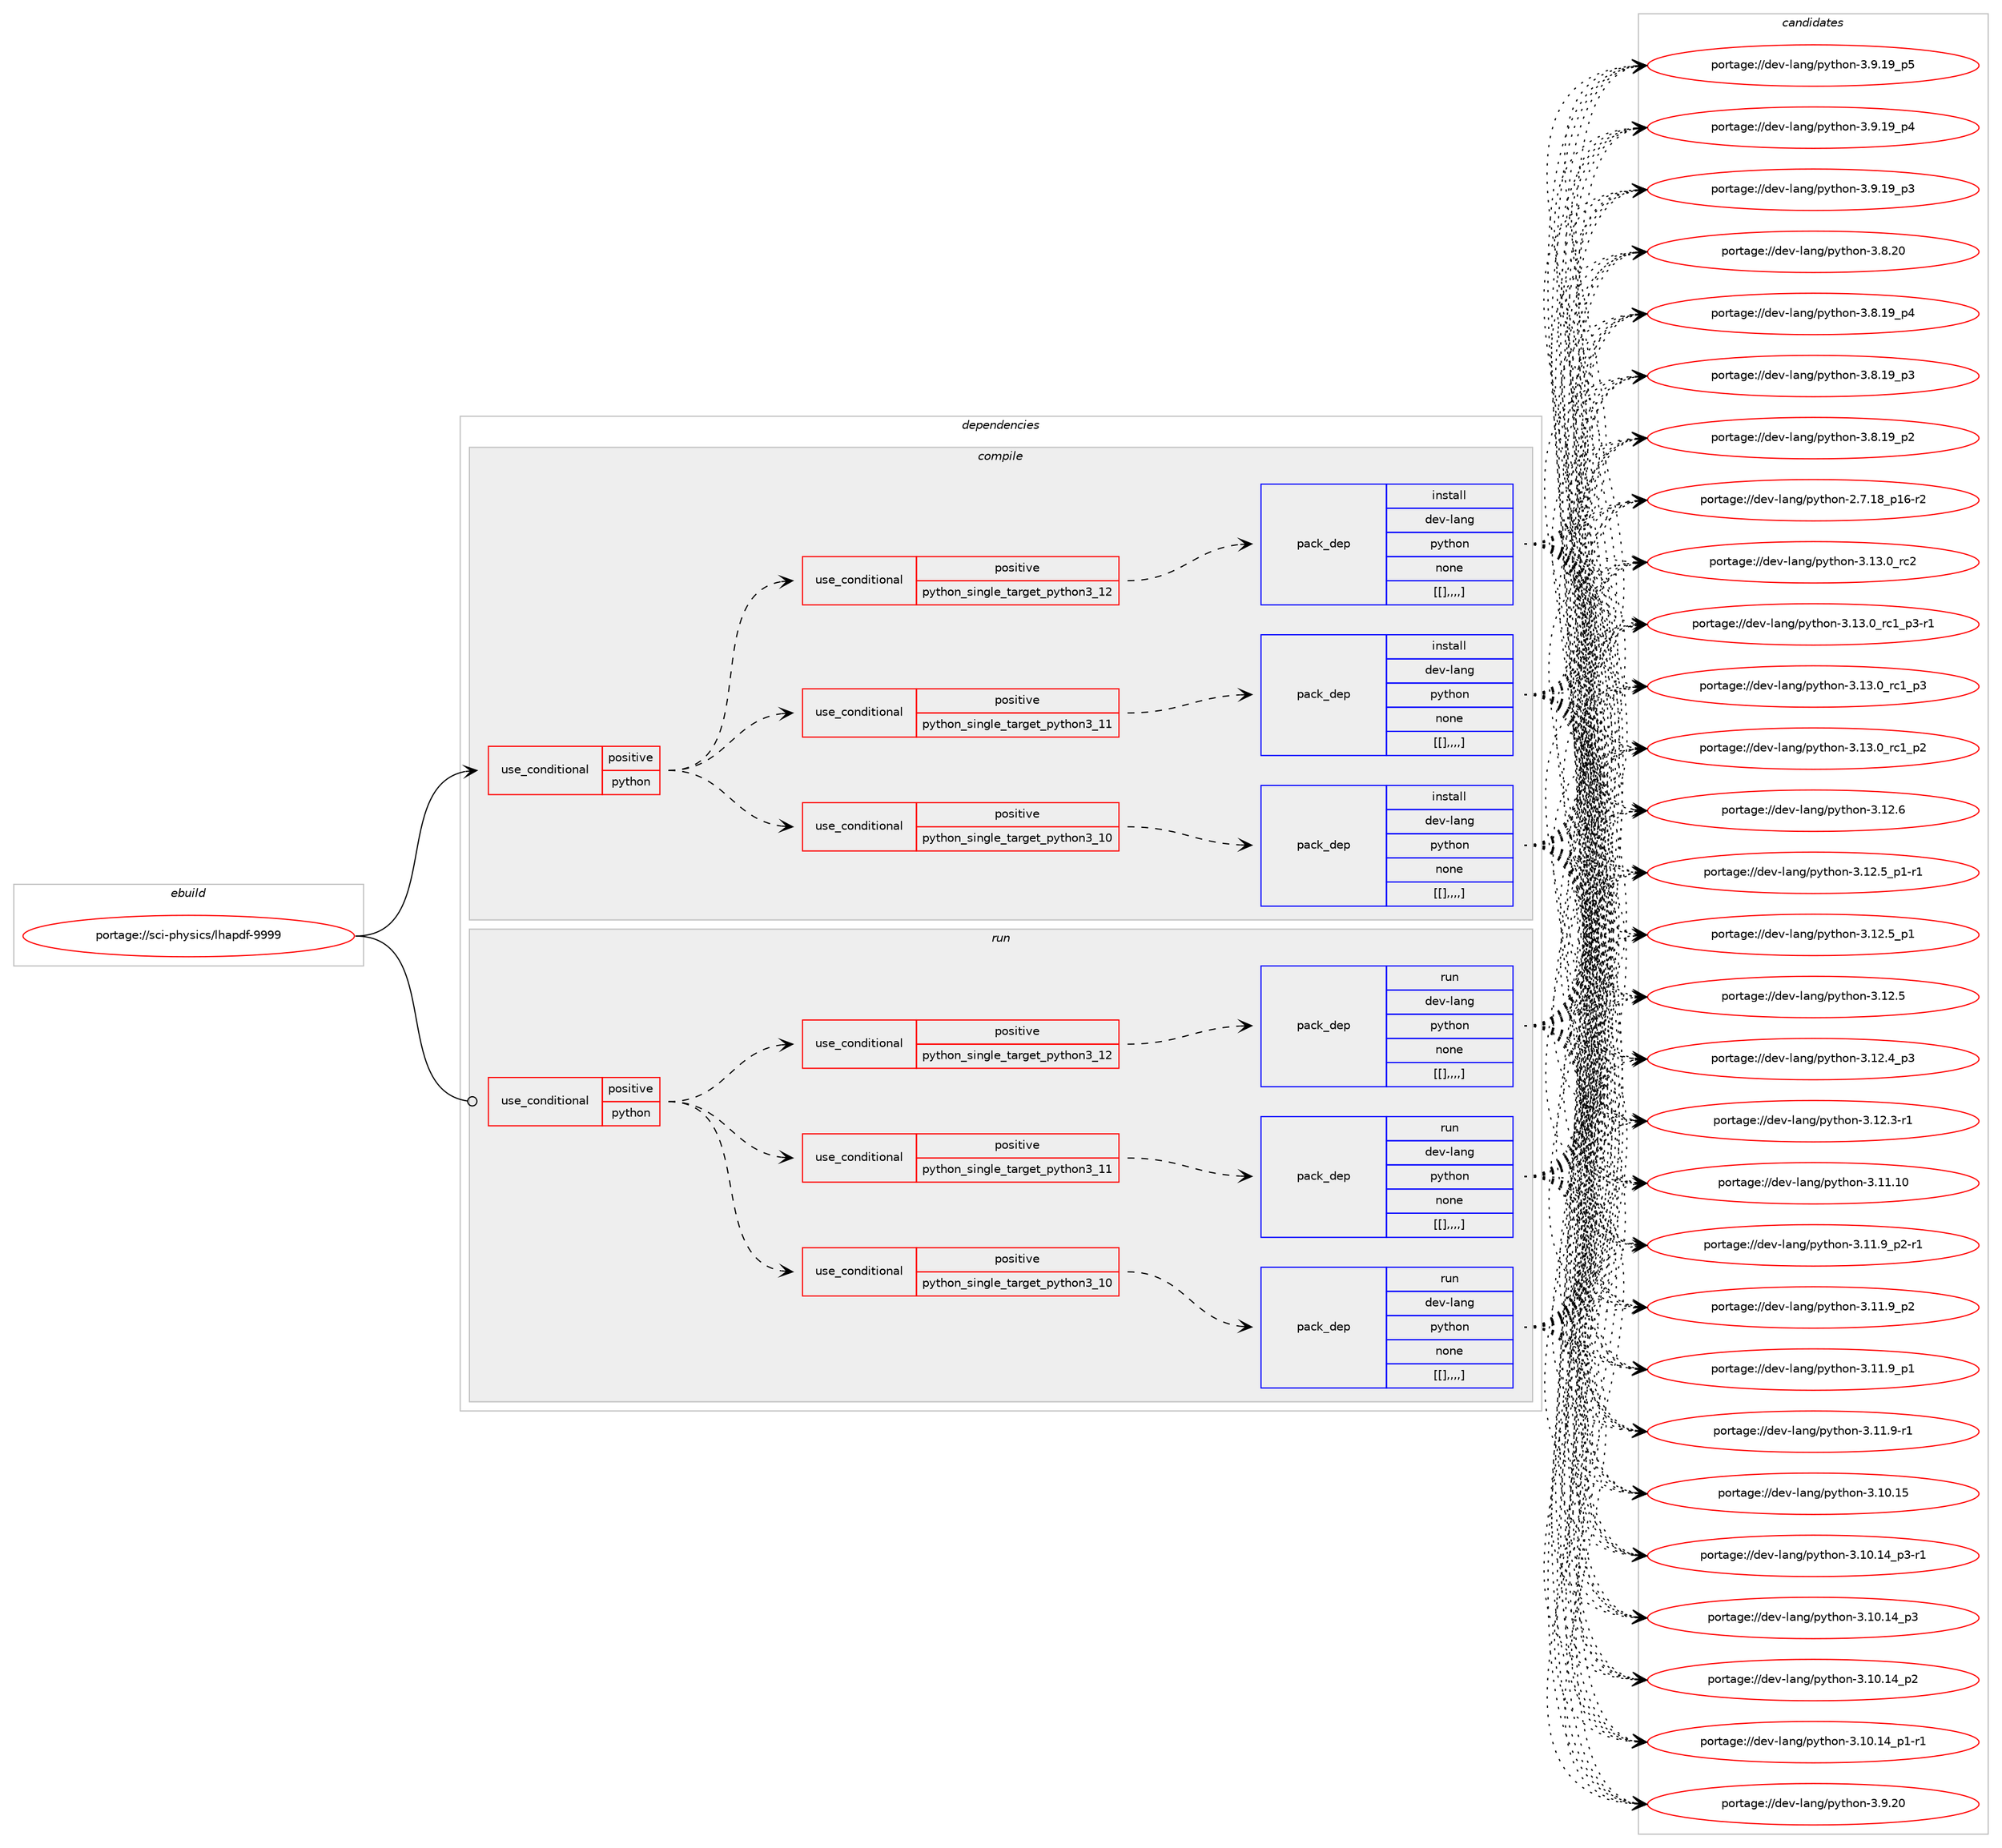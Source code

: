digraph prolog {

# *************
# Graph options
# *************

newrank=true;
concentrate=true;
compound=true;
graph [rankdir=LR,fontname=Helvetica,fontsize=10,ranksep=1.5];#, ranksep=2.5, nodesep=0.2];
edge  [arrowhead=vee];
node  [fontname=Helvetica,fontsize=10];

# **********
# The ebuild
# **********

subgraph cluster_leftcol {
color=gray;
label=<<i>ebuild</i>>;
id [label="portage://sci-physics/lhapdf-9999", color=red, width=4, href="../sci-physics/lhapdf-9999.svg"];
}

# ****************
# The dependencies
# ****************

subgraph cluster_midcol {
color=gray;
label=<<i>dependencies</i>>;
subgraph cluster_compile {
fillcolor="#eeeeee";
style=filled;
label=<<i>compile</i>>;
subgraph cond113145 {
dependency427471 [label=<<TABLE BORDER="0" CELLBORDER="1" CELLSPACING="0" CELLPADDING="4"><TR><TD ROWSPAN="3" CELLPADDING="10">use_conditional</TD></TR><TR><TD>positive</TD></TR><TR><TD>python</TD></TR></TABLE>>, shape=none, color=red];
subgraph cond113146 {
dependency427472 [label=<<TABLE BORDER="0" CELLBORDER="1" CELLSPACING="0" CELLPADDING="4"><TR><TD ROWSPAN="3" CELLPADDING="10">use_conditional</TD></TR><TR><TD>positive</TD></TR><TR><TD>python_single_target_python3_10</TD></TR></TABLE>>, shape=none, color=red];
subgraph pack311289 {
dependency427473 [label=<<TABLE BORDER="0" CELLBORDER="1" CELLSPACING="0" CELLPADDING="4" WIDTH="220"><TR><TD ROWSPAN="6" CELLPADDING="30">pack_dep</TD></TR><TR><TD WIDTH="110">install</TD></TR><TR><TD>dev-lang</TD></TR><TR><TD>python</TD></TR><TR><TD>none</TD></TR><TR><TD>[[],,,,]</TD></TR></TABLE>>, shape=none, color=blue];
}
dependency427472:e -> dependency427473:w [weight=20,style="dashed",arrowhead="vee"];
}
dependency427471:e -> dependency427472:w [weight=20,style="dashed",arrowhead="vee"];
subgraph cond113147 {
dependency427474 [label=<<TABLE BORDER="0" CELLBORDER="1" CELLSPACING="0" CELLPADDING="4"><TR><TD ROWSPAN="3" CELLPADDING="10">use_conditional</TD></TR><TR><TD>positive</TD></TR><TR><TD>python_single_target_python3_11</TD></TR></TABLE>>, shape=none, color=red];
subgraph pack311290 {
dependency427475 [label=<<TABLE BORDER="0" CELLBORDER="1" CELLSPACING="0" CELLPADDING="4" WIDTH="220"><TR><TD ROWSPAN="6" CELLPADDING="30">pack_dep</TD></TR><TR><TD WIDTH="110">install</TD></TR><TR><TD>dev-lang</TD></TR><TR><TD>python</TD></TR><TR><TD>none</TD></TR><TR><TD>[[],,,,]</TD></TR></TABLE>>, shape=none, color=blue];
}
dependency427474:e -> dependency427475:w [weight=20,style="dashed",arrowhead="vee"];
}
dependency427471:e -> dependency427474:w [weight=20,style="dashed",arrowhead="vee"];
subgraph cond113148 {
dependency427476 [label=<<TABLE BORDER="0" CELLBORDER="1" CELLSPACING="0" CELLPADDING="4"><TR><TD ROWSPAN="3" CELLPADDING="10">use_conditional</TD></TR><TR><TD>positive</TD></TR><TR><TD>python_single_target_python3_12</TD></TR></TABLE>>, shape=none, color=red];
subgraph pack311291 {
dependency427477 [label=<<TABLE BORDER="0" CELLBORDER="1" CELLSPACING="0" CELLPADDING="4" WIDTH="220"><TR><TD ROWSPAN="6" CELLPADDING="30">pack_dep</TD></TR><TR><TD WIDTH="110">install</TD></TR><TR><TD>dev-lang</TD></TR><TR><TD>python</TD></TR><TR><TD>none</TD></TR><TR><TD>[[],,,,]</TD></TR></TABLE>>, shape=none, color=blue];
}
dependency427476:e -> dependency427477:w [weight=20,style="dashed",arrowhead="vee"];
}
dependency427471:e -> dependency427476:w [weight=20,style="dashed",arrowhead="vee"];
}
id:e -> dependency427471:w [weight=20,style="solid",arrowhead="vee"];
}
subgraph cluster_compileandrun {
fillcolor="#eeeeee";
style=filled;
label=<<i>compile and run</i>>;
}
subgraph cluster_run {
fillcolor="#eeeeee";
style=filled;
label=<<i>run</i>>;
subgraph cond113149 {
dependency427478 [label=<<TABLE BORDER="0" CELLBORDER="1" CELLSPACING="0" CELLPADDING="4"><TR><TD ROWSPAN="3" CELLPADDING="10">use_conditional</TD></TR><TR><TD>positive</TD></TR><TR><TD>python</TD></TR></TABLE>>, shape=none, color=red];
subgraph cond113150 {
dependency427479 [label=<<TABLE BORDER="0" CELLBORDER="1" CELLSPACING="0" CELLPADDING="4"><TR><TD ROWSPAN="3" CELLPADDING="10">use_conditional</TD></TR><TR><TD>positive</TD></TR><TR><TD>python_single_target_python3_10</TD></TR></TABLE>>, shape=none, color=red];
subgraph pack311292 {
dependency427480 [label=<<TABLE BORDER="0" CELLBORDER="1" CELLSPACING="0" CELLPADDING="4" WIDTH="220"><TR><TD ROWSPAN="6" CELLPADDING="30">pack_dep</TD></TR><TR><TD WIDTH="110">run</TD></TR><TR><TD>dev-lang</TD></TR><TR><TD>python</TD></TR><TR><TD>none</TD></TR><TR><TD>[[],,,,]</TD></TR></TABLE>>, shape=none, color=blue];
}
dependency427479:e -> dependency427480:w [weight=20,style="dashed",arrowhead="vee"];
}
dependency427478:e -> dependency427479:w [weight=20,style="dashed",arrowhead="vee"];
subgraph cond113151 {
dependency427481 [label=<<TABLE BORDER="0" CELLBORDER="1" CELLSPACING="0" CELLPADDING="4"><TR><TD ROWSPAN="3" CELLPADDING="10">use_conditional</TD></TR><TR><TD>positive</TD></TR><TR><TD>python_single_target_python3_11</TD></TR></TABLE>>, shape=none, color=red];
subgraph pack311293 {
dependency427482 [label=<<TABLE BORDER="0" CELLBORDER="1" CELLSPACING="0" CELLPADDING="4" WIDTH="220"><TR><TD ROWSPAN="6" CELLPADDING="30">pack_dep</TD></TR><TR><TD WIDTH="110">run</TD></TR><TR><TD>dev-lang</TD></TR><TR><TD>python</TD></TR><TR><TD>none</TD></TR><TR><TD>[[],,,,]</TD></TR></TABLE>>, shape=none, color=blue];
}
dependency427481:e -> dependency427482:w [weight=20,style="dashed",arrowhead="vee"];
}
dependency427478:e -> dependency427481:w [weight=20,style="dashed",arrowhead="vee"];
subgraph cond113152 {
dependency427483 [label=<<TABLE BORDER="0" CELLBORDER="1" CELLSPACING="0" CELLPADDING="4"><TR><TD ROWSPAN="3" CELLPADDING="10">use_conditional</TD></TR><TR><TD>positive</TD></TR><TR><TD>python_single_target_python3_12</TD></TR></TABLE>>, shape=none, color=red];
subgraph pack311294 {
dependency427484 [label=<<TABLE BORDER="0" CELLBORDER="1" CELLSPACING="0" CELLPADDING="4" WIDTH="220"><TR><TD ROWSPAN="6" CELLPADDING="30">pack_dep</TD></TR><TR><TD WIDTH="110">run</TD></TR><TR><TD>dev-lang</TD></TR><TR><TD>python</TD></TR><TR><TD>none</TD></TR><TR><TD>[[],,,,]</TD></TR></TABLE>>, shape=none, color=blue];
}
dependency427483:e -> dependency427484:w [weight=20,style="dashed",arrowhead="vee"];
}
dependency427478:e -> dependency427483:w [weight=20,style="dashed",arrowhead="vee"];
}
id:e -> dependency427478:w [weight=20,style="solid",arrowhead="odot"];
}
}

# **************
# The candidates
# **************

subgraph cluster_choices {
rank=same;
color=gray;
label=<<i>candidates</i>>;

subgraph choice311289 {
color=black;
nodesep=1;
choice10010111845108971101034711212111610411111045514649514648951149950 [label="portage://dev-lang/python-3.13.0_rc2", color=red, width=4,href="../dev-lang/python-3.13.0_rc2.svg"];
choice1001011184510897110103471121211161041111104551464951464895114994995112514511449 [label="portage://dev-lang/python-3.13.0_rc1_p3-r1", color=red, width=4,href="../dev-lang/python-3.13.0_rc1_p3-r1.svg"];
choice100101118451089711010347112121116104111110455146495146489511499499511251 [label="portage://dev-lang/python-3.13.0_rc1_p3", color=red, width=4,href="../dev-lang/python-3.13.0_rc1_p3.svg"];
choice100101118451089711010347112121116104111110455146495146489511499499511250 [label="portage://dev-lang/python-3.13.0_rc1_p2", color=red, width=4,href="../dev-lang/python-3.13.0_rc1_p2.svg"];
choice10010111845108971101034711212111610411111045514649504654 [label="portage://dev-lang/python-3.12.6", color=red, width=4,href="../dev-lang/python-3.12.6.svg"];
choice1001011184510897110103471121211161041111104551464950465395112494511449 [label="portage://dev-lang/python-3.12.5_p1-r1", color=red, width=4,href="../dev-lang/python-3.12.5_p1-r1.svg"];
choice100101118451089711010347112121116104111110455146495046539511249 [label="portage://dev-lang/python-3.12.5_p1", color=red, width=4,href="../dev-lang/python-3.12.5_p1.svg"];
choice10010111845108971101034711212111610411111045514649504653 [label="portage://dev-lang/python-3.12.5", color=red, width=4,href="../dev-lang/python-3.12.5.svg"];
choice100101118451089711010347112121116104111110455146495046529511251 [label="portage://dev-lang/python-3.12.4_p3", color=red, width=4,href="../dev-lang/python-3.12.4_p3.svg"];
choice100101118451089711010347112121116104111110455146495046514511449 [label="portage://dev-lang/python-3.12.3-r1", color=red, width=4,href="../dev-lang/python-3.12.3-r1.svg"];
choice1001011184510897110103471121211161041111104551464949464948 [label="portage://dev-lang/python-3.11.10", color=red, width=4,href="../dev-lang/python-3.11.10.svg"];
choice1001011184510897110103471121211161041111104551464949465795112504511449 [label="portage://dev-lang/python-3.11.9_p2-r1", color=red, width=4,href="../dev-lang/python-3.11.9_p2-r1.svg"];
choice100101118451089711010347112121116104111110455146494946579511250 [label="portage://dev-lang/python-3.11.9_p2", color=red, width=4,href="../dev-lang/python-3.11.9_p2.svg"];
choice100101118451089711010347112121116104111110455146494946579511249 [label="portage://dev-lang/python-3.11.9_p1", color=red, width=4,href="../dev-lang/python-3.11.9_p1.svg"];
choice100101118451089711010347112121116104111110455146494946574511449 [label="portage://dev-lang/python-3.11.9-r1", color=red, width=4,href="../dev-lang/python-3.11.9-r1.svg"];
choice1001011184510897110103471121211161041111104551464948464953 [label="portage://dev-lang/python-3.10.15", color=red, width=4,href="../dev-lang/python-3.10.15.svg"];
choice100101118451089711010347112121116104111110455146494846495295112514511449 [label="portage://dev-lang/python-3.10.14_p3-r1", color=red, width=4,href="../dev-lang/python-3.10.14_p3-r1.svg"];
choice10010111845108971101034711212111610411111045514649484649529511251 [label="portage://dev-lang/python-3.10.14_p3", color=red, width=4,href="../dev-lang/python-3.10.14_p3.svg"];
choice10010111845108971101034711212111610411111045514649484649529511250 [label="portage://dev-lang/python-3.10.14_p2", color=red, width=4,href="../dev-lang/python-3.10.14_p2.svg"];
choice100101118451089711010347112121116104111110455146494846495295112494511449 [label="portage://dev-lang/python-3.10.14_p1-r1", color=red, width=4,href="../dev-lang/python-3.10.14_p1-r1.svg"];
choice10010111845108971101034711212111610411111045514657465048 [label="portage://dev-lang/python-3.9.20", color=red, width=4,href="../dev-lang/python-3.9.20.svg"];
choice100101118451089711010347112121116104111110455146574649579511253 [label="portage://dev-lang/python-3.9.19_p5", color=red, width=4,href="../dev-lang/python-3.9.19_p5.svg"];
choice100101118451089711010347112121116104111110455146574649579511252 [label="portage://dev-lang/python-3.9.19_p4", color=red, width=4,href="../dev-lang/python-3.9.19_p4.svg"];
choice100101118451089711010347112121116104111110455146574649579511251 [label="portage://dev-lang/python-3.9.19_p3", color=red, width=4,href="../dev-lang/python-3.9.19_p3.svg"];
choice10010111845108971101034711212111610411111045514656465048 [label="portage://dev-lang/python-3.8.20", color=red, width=4,href="../dev-lang/python-3.8.20.svg"];
choice100101118451089711010347112121116104111110455146564649579511252 [label="portage://dev-lang/python-3.8.19_p4", color=red, width=4,href="../dev-lang/python-3.8.19_p4.svg"];
choice100101118451089711010347112121116104111110455146564649579511251 [label="portage://dev-lang/python-3.8.19_p3", color=red, width=4,href="../dev-lang/python-3.8.19_p3.svg"];
choice100101118451089711010347112121116104111110455146564649579511250 [label="portage://dev-lang/python-3.8.19_p2", color=red, width=4,href="../dev-lang/python-3.8.19_p2.svg"];
choice100101118451089711010347112121116104111110455046554649569511249544511450 [label="portage://dev-lang/python-2.7.18_p16-r2", color=red, width=4,href="../dev-lang/python-2.7.18_p16-r2.svg"];
dependency427473:e -> choice10010111845108971101034711212111610411111045514649514648951149950:w [style=dotted,weight="100"];
dependency427473:e -> choice1001011184510897110103471121211161041111104551464951464895114994995112514511449:w [style=dotted,weight="100"];
dependency427473:e -> choice100101118451089711010347112121116104111110455146495146489511499499511251:w [style=dotted,weight="100"];
dependency427473:e -> choice100101118451089711010347112121116104111110455146495146489511499499511250:w [style=dotted,weight="100"];
dependency427473:e -> choice10010111845108971101034711212111610411111045514649504654:w [style=dotted,weight="100"];
dependency427473:e -> choice1001011184510897110103471121211161041111104551464950465395112494511449:w [style=dotted,weight="100"];
dependency427473:e -> choice100101118451089711010347112121116104111110455146495046539511249:w [style=dotted,weight="100"];
dependency427473:e -> choice10010111845108971101034711212111610411111045514649504653:w [style=dotted,weight="100"];
dependency427473:e -> choice100101118451089711010347112121116104111110455146495046529511251:w [style=dotted,weight="100"];
dependency427473:e -> choice100101118451089711010347112121116104111110455146495046514511449:w [style=dotted,weight="100"];
dependency427473:e -> choice1001011184510897110103471121211161041111104551464949464948:w [style=dotted,weight="100"];
dependency427473:e -> choice1001011184510897110103471121211161041111104551464949465795112504511449:w [style=dotted,weight="100"];
dependency427473:e -> choice100101118451089711010347112121116104111110455146494946579511250:w [style=dotted,weight="100"];
dependency427473:e -> choice100101118451089711010347112121116104111110455146494946579511249:w [style=dotted,weight="100"];
dependency427473:e -> choice100101118451089711010347112121116104111110455146494946574511449:w [style=dotted,weight="100"];
dependency427473:e -> choice1001011184510897110103471121211161041111104551464948464953:w [style=dotted,weight="100"];
dependency427473:e -> choice100101118451089711010347112121116104111110455146494846495295112514511449:w [style=dotted,weight="100"];
dependency427473:e -> choice10010111845108971101034711212111610411111045514649484649529511251:w [style=dotted,weight="100"];
dependency427473:e -> choice10010111845108971101034711212111610411111045514649484649529511250:w [style=dotted,weight="100"];
dependency427473:e -> choice100101118451089711010347112121116104111110455146494846495295112494511449:w [style=dotted,weight="100"];
dependency427473:e -> choice10010111845108971101034711212111610411111045514657465048:w [style=dotted,weight="100"];
dependency427473:e -> choice100101118451089711010347112121116104111110455146574649579511253:w [style=dotted,weight="100"];
dependency427473:e -> choice100101118451089711010347112121116104111110455146574649579511252:w [style=dotted,weight="100"];
dependency427473:e -> choice100101118451089711010347112121116104111110455146574649579511251:w [style=dotted,weight="100"];
dependency427473:e -> choice10010111845108971101034711212111610411111045514656465048:w [style=dotted,weight="100"];
dependency427473:e -> choice100101118451089711010347112121116104111110455146564649579511252:w [style=dotted,weight="100"];
dependency427473:e -> choice100101118451089711010347112121116104111110455146564649579511251:w [style=dotted,weight="100"];
dependency427473:e -> choice100101118451089711010347112121116104111110455146564649579511250:w [style=dotted,weight="100"];
dependency427473:e -> choice100101118451089711010347112121116104111110455046554649569511249544511450:w [style=dotted,weight="100"];
}
subgraph choice311290 {
color=black;
nodesep=1;
choice10010111845108971101034711212111610411111045514649514648951149950 [label="portage://dev-lang/python-3.13.0_rc2", color=red, width=4,href="../dev-lang/python-3.13.0_rc2.svg"];
choice1001011184510897110103471121211161041111104551464951464895114994995112514511449 [label="portage://dev-lang/python-3.13.0_rc1_p3-r1", color=red, width=4,href="../dev-lang/python-3.13.0_rc1_p3-r1.svg"];
choice100101118451089711010347112121116104111110455146495146489511499499511251 [label="portage://dev-lang/python-3.13.0_rc1_p3", color=red, width=4,href="../dev-lang/python-3.13.0_rc1_p3.svg"];
choice100101118451089711010347112121116104111110455146495146489511499499511250 [label="portage://dev-lang/python-3.13.0_rc1_p2", color=red, width=4,href="../dev-lang/python-3.13.0_rc1_p2.svg"];
choice10010111845108971101034711212111610411111045514649504654 [label="portage://dev-lang/python-3.12.6", color=red, width=4,href="../dev-lang/python-3.12.6.svg"];
choice1001011184510897110103471121211161041111104551464950465395112494511449 [label="portage://dev-lang/python-3.12.5_p1-r1", color=red, width=4,href="../dev-lang/python-3.12.5_p1-r1.svg"];
choice100101118451089711010347112121116104111110455146495046539511249 [label="portage://dev-lang/python-3.12.5_p1", color=red, width=4,href="../dev-lang/python-3.12.5_p1.svg"];
choice10010111845108971101034711212111610411111045514649504653 [label="portage://dev-lang/python-3.12.5", color=red, width=4,href="../dev-lang/python-3.12.5.svg"];
choice100101118451089711010347112121116104111110455146495046529511251 [label="portage://dev-lang/python-3.12.4_p3", color=red, width=4,href="../dev-lang/python-3.12.4_p3.svg"];
choice100101118451089711010347112121116104111110455146495046514511449 [label="portage://dev-lang/python-3.12.3-r1", color=red, width=4,href="../dev-lang/python-3.12.3-r1.svg"];
choice1001011184510897110103471121211161041111104551464949464948 [label="portage://dev-lang/python-3.11.10", color=red, width=4,href="../dev-lang/python-3.11.10.svg"];
choice1001011184510897110103471121211161041111104551464949465795112504511449 [label="portage://dev-lang/python-3.11.9_p2-r1", color=red, width=4,href="../dev-lang/python-3.11.9_p2-r1.svg"];
choice100101118451089711010347112121116104111110455146494946579511250 [label="portage://dev-lang/python-3.11.9_p2", color=red, width=4,href="../dev-lang/python-3.11.9_p2.svg"];
choice100101118451089711010347112121116104111110455146494946579511249 [label="portage://dev-lang/python-3.11.9_p1", color=red, width=4,href="../dev-lang/python-3.11.9_p1.svg"];
choice100101118451089711010347112121116104111110455146494946574511449 [label="portage://dev-lang/python-3.11.9-r1", color=red, width=4,href="../dev-lang/python-3.11.9-r1.svg"];
choice1001011184510897110103471121211161041111104551464948464953 [label="portage://dev-lang/python-3.10.15", color=red, width=4,href="../dev-lang/python-3.10.15.svg"];
choice100101118451089711010347112121116104111110455146494846495295112514511449 [label="portage://dev-lang/python-3.10.14_p3-r1", color=red, width=4,href="../dev-lang/python-3.10.14_p3-r1.svg"];
choice10010111845108971101034711212111610411111045514649484649529511251 [label="portage://dev-lang/python-3.10.14_p3", color=red, width=4,href="../dev-lang/python-3.10.14_p3.svg"];
choice10010111845108971101034711212111610411111045514649484649529511250 [label="portage://dev-lang/python-3.10.14_p2", color=red, width=4,href="../dev-lang/python-3.10.14_p2.svg"];
choice100101118451089711010347112121116104111110455146494846495295112494511449 [label="portage://dev-lang/python-3.10.14_p1-r1", color=red, width=4,href="../dev-lang/python-3.10.14_p1-r1.svg"];
choice10010111845108971101034711212111610411111045514657465048 [label="portage://dev-lang/python-3.9.20", color=red, width=4,href="../dev-lang/python-3.9.20.svg"];
choice100101118451089711010347112121116104111110455146574649579511253 [label="portage://dev-lang/python-3.9.19_p5", color=red, width=4,href="../dev-lang/python-3.9.19_p5.svg"];
choice100101118451089711010347112121116104111110455146574649579511252 [label="portage://dev-lang/python-3.9.19_p4", color=red, width=4,href="../dev-lang/python-3.9.19_p4.svg"];
choice100101118451089711010347112121116104111110455146574649579511251 [label="portage://dev-lang/python-3.9.19_p3", color=red, width=4,href="../dev-lang/python-3.9.19_p3.svg"];
choice10010111845108971101034711212111610411111045514656465048 [label="portage://dev-lang/python-3.8.20", color=red, width=4,href="../dev-lang/python-3.8.20.svg"];
choice100101118451089711010347112121116104111110455146564649579511252 [label="portage://dev-lang/python-3.8.19_p4", color=red, width=4,href="../dev-lang/python-3.8.19_p4.svg"];
choice100101118451089711010347112121116104111110455146564649579511251 [label="portage://dev-lang/python-3.8.19_p3", color=red, width=4,href="../dev-lang/python-3.8.19_p3.svg"];
choice100101118451089711010347112121116104111110455146564649579511250 [label="portage://dev-lang/python-3.8.19_p2", color=red, width=4,href="../dev-lang/python-3.8.19_p2.svg"];
choice100101118451089711010347112121116104111110455046554649569511249544511450 [label="portage://dev-lang/python-2.7.18_p16-r2", color=red, width=4,href="../dev-lang/python-2.7.18_p16-r2.svg"];
dependency427475:e -> choice10010111845108971101034711212111610411111045514649514648951149950:w [style=dotted,weight="100"];
dependency427475:e -> choice1001011184510897110103471121211161041111104551464951464895114994995112514511449:w [style=dotted,weight="100"];
dependency427475:e -> choice100101118451089711010347112121116104111110455146495146489511499499511251:w [style=dotted,weight="100"];
dependency427475:e -> choice100101118451089711010347112121116104111110455146495146489511499499511250:w [style=dotted,weight="100"];
dependency427475:e -> choice10010111845108971101034711212111610411111045514649504654:w [style=dotted,weight="100"];
dependency427475:e -> choice1001011184510897110103471121211161041111104551464950465395112494511449:w [style=dotted,weight="100"];
dependency427475:e -> choice100101118451089711010347112121116104111110455146495046539511249:w [style=dotted,weight="100"];
dependency427475:e -> choice10010111845108971101034711212111610411111045514649504653:w [style=dotted,weight="100"];
dependency427475:e -> choice100101118451089711010347112121116104111110455146495046529511251:w [style=dotted,weight="100"];
dependency427475:e -> choice100101118451089711010347112121116104111110455146495046514511449:w [style=dotted,weight="100"];
dependency427475:e -> choice1001011184510897110103471121211161041111104551464949464948:w [style=dotted,weight="100"];
dependency427475:e -> choice1001011184510897110103471121211161041111104551464949465795112504511449:w [style=dotted,weight="100"];
dependency427475:e -> choice100101118451089711010347112121116104111110455146494946579511250:w [style=dotted,weight="100"];
dependency427475:e -> choice100101118451089711010347112121116104111110455146494946579511249:w [style=dotted,weight="100"];
dependency427475:e -> choice100101118451089711010347112121116104111110455146494946574511449:w [style=dotted,weight="100"];
dependency427475:e -> choice1001011184510897110103471121211161041111104551464948464953:w [style=dotted,weight="100"];
dependency427475:e -> choice100101118451089711010347112121116104111110455146494846495295112514511449:w [style=dotted,weight="100"];
dependency427475:e -> choice10010111845108971101034711212111610411111045514649484649529511251:w [style=dotted,weight="100"];
dependency427475:e -> choice10010111845108971101034711212111610411111045514649484649529511250:w [style=dotted,weight="100"];
dependency427475:e -> choice100101118451089711010347112121116104111110455146494846495295112494511449:w [style=dotted,weight="100"];
dependency427475:e -> choice10010111845108971101034711212111610411111045514657465048:w [style=dotted,weight="100"];
dependency427475:e -> choice100101118451089711010347112121116104111110455146574649579511253:w [style=dotted,weight="100"];
dependency427475:e -> choice100101118451089711010347112121116104111110455146574649579511252:w [style=dotted,weight="100"];
dependency427475:e -> choice100101118451089711010347112121116104111110455146574649579511251:w [style=dotted,weight="100"];
dependency427475:e -> choice10010111845108971101034711212111610411111045514656465048:w [style=dotted,weight="100"];
dependency427475:e -> choice100101118451089711010347112121116104111110455146564649579511252:w [style=dotted,weight="100"];
dependency427475:e -> choice100101118451089711010347112121116104111110455146564649579511251:w [style=dotted,weight="100"];
dependency427475:e -> choice100101118451089711010347112121116104111110455146564649579511250:w [style=dotted,weight="100"];
dependency427475:e -> choice100101118451089711010347112121116104111110455046554649569511249544511450:w [style=dotted,weight="100"];
}
subgraph choice311291 {
color=black;
nodesep=1;
choice10010111845108971101034711212111610411111045514649514648951149950 [label="portage://dev-lang/python-3.13.0_rc2", color=red, width=4,href="../dev-lang/python-3.13.0_rc2.svg"];
choice1001011184510897110103471121211161041111104551464951464895114994995112514511449 [label="portage://dev-lang/python-3.13.0_rc1_p3-r1", color=red, width=4,href="../dev-lang/python-3.13.0_rc1_p3-r1.svg"];
choice100101118451089711010347112121116104111110455146495146489511499499511251 [label="portage://dev-lang/python-3.13.0_rc1_p3", color=red, width=4,href="../dev-lang/python-3.13.0_rc1_p3.svg"];
choice100101118451089711010347112121116104111110455146495146489511499499511250 [label="portage://dev-lang/python-3.13.0_rc1_p2", color=red, width=4,href="../dev-lang/python-3.13.0_rc1_p2.svg"];
choice10010111845108971101034711212111610411111045514649504654 [label="portage://dev-lang/python-3.12.6", color=red, width=4,href="../dev-lang/python-3.12.6.svg"];
choice1001011184510897110103471121211161041111104551464950465395112494511449 [label="portage://dev-lang/python-3.12.5_p1-r1", color=red, width=4,href="../dev-lang/python-3.12.5_p1-r1.svg"];
choice100101118451089711010347112121116104111110455146495046539511249 [label="portage://dev-lang/python-3.12.5_p1", color=red, width=4,href="../dev-lang/python-3.12.5_p1.svg"];
choice10010111845108971101034711212111610411111045514649504653 [label="portage://dev-lang/python-3.12.5", color=red, width=4,href="../dev-lang/python-3.12.5.svg"];
choice100101118451089711010347112121116104111110455146495046529511251 [label="portage://dev-lang/python-3.12.4_p3", color=red, width=4,href="../dev-lang/python-3.12.4_p3.svg"];
choice100101118451089711010347112121116104111110455146495046514511449 [label="portage://dev-lang/python-3.12.3-r1", color=red, width=4,href="../dev-lang/python-3.12.3-r1.svg"];
choice1001011184510897110103471121211161041111104551464949464948 [label="portage://dev-lang/python-3.11.10", color=red, width=4,href="../dev-lang/python-3.11.10.svg"];
choice1001011184510897110103471121211161041111104551464949465795112504511449 [label="portage://dev-lang/python-3.11.9_p2-r1", color=red, width=4,href="../dev-lang/python-3.11.9_p2-r1.svg"];
choice100101118451089711010347112121116104111110455146494946579511250 [label="portage://dev-lang/python-3.11.9_p2", color=red, width=4,href="../dev-lang/python-3.11.9_p2.svg"];
choice100101118451089711010347112121116104111110455146494946579511249 [label="portage://dev-lang/python-3.11.9_p1", color=red, width=4,href="../dev-lang/python-3.11.9_p1.svg"];
choice100101118451089711010347112121116104111110455146494946574511449 [label="portage://dev-lang/python-3.11.9-r1", color=red, width=4,href="../dev-lang/python-3.11.9-r1.svg"];
choice1001011184510897110103471121211161041111104551464948464953 [label="portage://dev-lang/python-3.10.15", color=red, width=4,href="../dev-lang/python-3.10.15.svg"];
choice100101118451089711010347112121116104111110455146494846495295112514511449 [label="portage://dev-lang/python-3.10.14_p3-r1", color=red, width=4,href="../dev-lang/python-3.10.14_p3-r1.svg"];
choice10010111845108971101034711212111610411111045514649484649529511251 [label="portage://dev-lang/python-3.10.14_p3", color=red, width=4,href="../dev-lang/python-3.10.14_p3.svg"];
choice10010111845108971101034711212111610411111045514649484649529511250 [label="portage://dev-lang/python-3.10.14_p2", color=red, width=4,href="../dev-lang/python-3.10.14_p2.svg"];
choice100101118451089711010347112121116104111110455146494846495295112494511449 [label="portage://dev-lang/python-3.10.14_p1-r1", color=red, width=4,href="../dev-lang/python-3.10.14_p1-r1.svg"];
choice10010111845108971101034711212111610411111045514657465048 [label="portage://dev-lang/python-3.9.20", color=red, width=4,href="../dev-lang/python-3.9.20.svg"];
choice100101118451089711010347112121116104111110455146574649579511253 [label="portage://dev-lang/python-3.9.19_p5", color=red, width=4,href="../dev-lang/python-3.9.19_p5.svg"];
choice100101118451089711010347112121116104111110455146574649579511252 [label="portage://dev-lang/python-3.9.19_p4", color=red, width=4,href="../dev-lang/python-3.9.19_p4.svg"];
choice100101118451089711010347112121116104111110455146574649579511251 [label="portage://dev-lang/python-3.9.19_p3", color=red, width=4,href="../dev-lang/python-3.9.19_p3.svg"];
choice10010111845108971101034711212111610411111045514656465048 [label="portage://dev-lang/python-3.8.20", color=red, width=4,href="../dev-lang/python-3.8.20.svg"];
choice100101118451089711010347112121116104111110455146564649579511252 [label="portage://dev-lang/python-3.8.19_p4", color=red, width=4,href="../dev-lang/python-3.8.19_p4.svg"];
choice100101118451089711010347112121116104111110455146564649579511251 [label="portage://dev-lang/python-3.8.19_p3", color=red, width=4,href="../dev-lang/python-3.8.19_p3.svg"];
choice100101118451089711010347112121116104111110455146564649579511250 [label="portage://dev-lang/python-3.8.19_p2", color=red, width=4,href="../dev-lang/python-3.8.19_p2.svg"];
choice100101118451089711010347112121116104111110455046554649569511249544511450 [label="portage://dev-lang/python-2.7.18_p16-r2", color=red, width=4,href="../dev-lang/python-2.7.18_p16-r2.svg"];
dependency427477:e -> choice10010111845108971101034711212111610411111045514649514648951149950:w [style=dotted,weight="100"];
dependency427477:e -> choice1001011184510897110103471121211161041111104551464951464895114994995112514511449:w [style=dotted,weight="100"];
dependency427477:e -> choice100101118451089711010347112121116104111110455146495146489511499499511251:w [style=dotted,weight="100"];
dependency427477:e -> choice100101118451089711010347112121116104111110455146495146489511499499511250:w [style=dotted,weight="100"];
dependency427477:e -> choice10010111845108971101034711212111610411111045514649504654:w [style=dotted,weight="100"];
dependency427477:e -> choice1001011184510897110103471121211161041111104551464950465395112494511449:w [style=dotted,weight="100"];
dependency427477:e -> choice100101118451089711010347112121116104111110455146495046539511249:w [style=dotted,weight="100"];
dependency427477:e -> choice10010111845108971101034711212111610411111045514649504653:w [style=dotted,weight="100"];
dependency427477:e -> choice100101118451089711010347112121116104111110455146495046529511251:w [style=dotted,weight="100"];
dependency427477:e -> choice100101118451089711010347112121116104111110455146495046514511449:w [style=dotted,weight="100"];
dependency427477:e -> choice1001011184510897110103471121211161041111104551464949464948:w [style=dotted,weight="100"];
dependency427477:e -> choice1001011184510897110103471121211161041111104551464949465795112504511449:w [style=dotted,weight="100"];
dependency427477:e -> choice100101118451089711010347112121116104111110455146494946579511250:w [style=dotted,weight="100"];
dependency427477:e -> choice100101118451089711010347112121116104111110455146494946579511249:w [style=dotted,weight="100"];
dependency427477:e -> choice100101118451089711010347112121116104111110455146494946574511449:w [style=dotted,weight="100"];
dependency427477:e -> choice1001011184510897110103471121211161041111104551464948464953:w [style=dotted,weight="100"];
dependency427477:e -> choice100101118451089711010347112121116104111110455146494846495295112514511449:w [style=dotted,weight="100"];
dependency427477:e -> choice10010111845108971101034711212111610411111045514649484649529511251:w [style=dotted,weight="100"];
dependency427477:e -> choice10010111845108971101034711212111610411111045514649484649529511250:w [style=dotted,weight="100"];
dependency427477:e -> choice100101118451089711010347112121116104111110455146494846495295112494511449:w [style=dotted,weight="100"];
dependency427477:e -> choice10010111845108971101034711212111610411111045514657465048:w [style=dotted,weight="100"];
dependency427477:e -> choice100101118451089711010347112121116104111110455146574649579511253:w [style=dotted,weight="100"];
dependency427477:e -> choice100101118451089711010347112121116104111110455146574649579511252:w [style=dotted,weight="100"];
dependency427477:e -> choice100101118451089711010347112121116104111110455146574649579511251:w [style=dotted,weight="100"];
dependency427477:e -> choice10010111845108971101034711212111610411111045514656465048:w [style=dotted,weight="100"];
dependency427477:e -> choice100101118451089711010347112121116104111110455146564649579511252:w [style=dotted,weight="100"];
dependency427477:e -> choice100101118451089711010347112121116104111110455146564649579511251:w [style=dotted,weight="100"];
dependency427477:e -> choice100101118451089711010347112121116104111110455146564649579511250:w [style=dotted,weight="100"];
dependency427477:e -> choice100101118451089711010347112121116104111110455046554649569511249544511450:w [style=dotted,weight="100"];
}
subgraph choice311292 {
color=black;
nodesep=1;
choice10010111845108971101034711212111610411111045514649514648951149950 [label="portage://dev-lang/python-3.13.0_rc2", color=red, width=4,href="../dev-lang/python-3.13.0_rc2.svg"];
choice1001011184510897110103471121211161041111104551464951464895114994995112514511449 [label="portage://dev-lang/python-3.13.0_rc1_p3-r1", color=red, width=4,href="../dev-lang/python-3.13.0_rc1_p3-r1.svg"];
choice100101118451089711010347112121116104111110455146495146489511499499511251 [label="portage://dev-lang/python-3.13.0_rc1_p3", color=red, width=4,href="../dev-lang/python-3.13.0_rc1_p3.svg"];
choice100101118451089711010347112121116104111110455146495146489511499499511250 [label="portage://dev-lang/python-3.13.0_rc1_p2", color=red, width=4,href="../dev-lang/python-3.13.0_rc1_p2.svg"];
choice10010111845108971101034711212111610411111045514649504654 [label="portage://dev-lang/python-3.12.6", color=red, width=4,href="../dev-lang/python-3.12.6.svg"];
choice1001011184510897110103471121211161041111104551464950465395112494511449 [label="portage://dev-lang/python-3.12.5_p1-r1", color=red, width=4,href="../dev-lang/python-3.12.5_p1-r1.svg"];
choice100101118451089711010347112121116104111110455146495046539511249 [label="portage://dev-lang/python-3.12.5_p1", color=red, width=4,href="../dev-lang/python-3.12.5_p1.svg"];
choice10010111845108971101034711212111610411111045514649504653 [label="portage://dev-lang/python-3.12.5", color=red, width=4,href="../dev-lang/python-3.12.5.svg"];
choice100101118451089711010347112121116104111110455146495046529511251 [label="portage://dev-lang/python-3.12.4_p3", color=red, width=4,href="../dev-lang/python-3.12.4_p3.svg"];
choice100101118451089711010347112121116104111110455146495046514511449 [label="portage://dev-lang/python-3.12.3-r1", color=red, width=4,href="../dev-lang/python-3.12.3-r1.svg"];
choice1001011184510897110103471121211161041111104551464949464948 [label="portage://dev-lang/python-3.11.10", color=red, width=4,href="../dev-lang/python-3.11.10.svg"];
choice1001011184510897110103471121211161041111104551464949465795112504511449 [label="portage://dev-lang/python-3.11.9_p2-r1", color=red, width=4,href="../dev-lang/python-3.11.9_p2-r1.svg"];
choice100101118451089711010347112121116104111110455146494946579511250 [label="portage://dev-lang/python-3.11.9_p2", color=red, width=4,href="../dev-lang/python-3.11.9_p2.svg"];
choice100101118451089711010347112121116104111110455146494946579511249 [label="portage://dev-lang/python-3.11.9_p1", color=red, width=4,href="../dev-lang/python-3.11.9_p1.svg"];
choice100101118451089711010347112121116104111110455146494946574511449 [label="portage://dev-lang/python-3.11.9-r1", color=red, width=4,href="../dev-lang/python-3.11.9-r1.svg"];
choice1001011184510897110103471121211161041111104551464948464953 [label="portage://dev-lang/python-3.10.15", color=red, width=4,href="../dev-lang/python-3.10.15.svg"];
choice100101118451089711010347112121116104111110455146494846495295112514511449 [label="portage://dev-lang/python-3.10.14_p3-r1", color=red, width=4,href="../dev-lang/python-3.10.14_p3-r1.svg"];
choice10010111845108971101034711212111610411111045514649484649529511251 [label="portage://dev-lang/python-3.10.14_p3", color=red, width=4,href="../dev-lang/python-3.10.14_p3.svg"];
choice10010111845108971101034711212111610411111045514649484649529511250 [label="portage://dev-lang/python-3.10.14_p2", color=red, width=4,href="../dev-lang/python-3.10.14_p2.svg"];
choice100101118451089711010347112121116104111110455146494846495295112494511449 [label="portage://dev-lang/python-3.10.14_p1-r1", color=red, width=4,href="../dev-lang/python-3.10.14_p1-r1.svg"];
choice10010111845108971101034711212111610411111045514657465048 [label="portage://dev-lang/python-3.9.20", color=red, width=4,href="../dev-lang/python-3.9.20.svg"];
choice100101118451089711010347112121116104111110455146574649579511253 [label="portage://dev-lang/python-3.9.19_p5", color=red, width=4,href="../dev-lang/python-3.9.19_p5.svg"];
choice100101118451089711010347112121116104111110455146574649579511252 [label="portage://dev-lang/python-3.9.19_p4", color=red, width=4,href="../dev-lang/python-3.9.19_p4.svg"];
choice100101118451089711010347112121116104111110455146574649579511251 [label="portage://dev-lang/python-3.9.19_p3", color=red, width=4,href="../dev-lang/python-3.9.19_p3.svg"];
choice10010111845108971101034711212111610411111045514656465048 [label="portage://dev-lang/python-3.8.20", color=red, width=4,href="../dev-lang/python-3.8.20.svg"];
choice100101118451089711010347112121116104111110455146564649579511252 [label="portage://dev-lang/python-3.8.19_p4", color=red, width=4,href="../dev-lang/python-3.8.19_p4.svg"];
choice100101118451089711010347112121116104111110455146564649579511251 [label="portage://dev-lang/python-3.8.19_p3", color=red, width=4,href="../dev-lang/python-3.8.19_p3.svg"];
choice100101118451089711010347112121116104111110455146564649579511250 [label="portage://dev-lang/python-3.8.19_p2", color=red, width=4,href="../dev-lang/python-3.8.19_p2.svg"];
choice100101118451089711010347112121116104111110455046554649569511249544511450 [label="portage://dev-lang/python-2.7.18_p16-r2", color=red, width=4,href="../dev-lang/python-2.7.18_p16-r2.svg"];
dependency427480:e -> choice10010111845108971101034711212111610411111045514649514648951149950:w [style=dotted,weight="100"];
dependency427480:e -> choice1001011184510897110103471121211161041111104551464951464895114994995112514511449:w [style=dotted,weight="100"];
dependency427480:e -> choice100101118451089711010347112121116104111110455146495146489511499499511251:w [style=dotted,weight="100"];
dependency427480:e -> choice100101118451089711010347112121116104111110455146495146489511499499511250:w [style=dotted,weight="100"];
dependency427480:e -> choice10010111845108971101034711212111610411111045514649504654:w [style=dotted,weight="100"];
dependency427480:e -> choice1001011184510897110103471121211161041111104551464950465395112494511449:w [style=dotted,weight="100"];
dependency427480:e -> choice100101118451089711010347112121116104111110455146495046539511249:w [style=dotted,weight="100"];
dependency427480:e -> choice10010111845108971101034711212111610411111045514649504653:w [style=dotted,weight="100"];
dependency427480:e -> choice100101118451089711010347112121116104111110455146495046529511251:w [style=dotted,weight="100"];
dependency427480:e -> choice100101118451089711010347112121116104111110455146495046514511449:w [style=dotted,weight="100"];
dependency427480:e -> choice1001011184510897110103471121211161041111104551464949464948:w [style=dotted,weight="100"];
dependency427480:e -> choice1001011184510897110103471121211161041111104551464949465795112504511449:w [style=dotted,weight="100"];
dependency427480:e -> choice100101118451089711010347112121116104111110455146494946579511250:w [style=dotted,weight="100"];
dependency427480:e -> choice100101118451089711010347112121116104111110455146494946579511249:w [style=dotted,weight="100"];
dependency427480:e -> choice100101118451089711010347112121116104111110455146494946574511449:w [style=dotted,weight="100"];
dependency427480:e -> choice1001011184510897110103471121211161041111104551464948464953:w [style=dotted,weight="100"];
dependency427480:e -> choice100101118451089711010347112121116104111110455146494846495295112514511449:w [style=dotted,weight="100"];
dependency427480:e -> choice10010111845108971101034711212111610411111045514649484649529511251:w [style=dotted,weight="100"];
dependency427480:e -> choice10010111845108971101034711212111610411111045514649484649529511250:w [style=dotted,weight="100"];
dependency427480:e -> choice100101118451089711010347112121116104111110455146494846495295112494511449:w [style=dotted,weight="100"];
dependency427480:e -> choice10010111845108971101034711212111610411111045514657465048:w [style=dotted,weight="100"];
dependency427480:e -> choice100101118451089711010347112121116104111110455146574649579511253:w [style=dotted,weight="100"];
dependency427480:e -> choice100101118451089711010347112121116104111110455146574649579511252:w [style=dotted,weight="100"];
dependency427480:e -> choice100101118451089711010347112121116104111110455146574649579511251:w [style=dotted,weight="100"];
dependency427480:e -> choice10010111845108971101034711212111610411111045514656465048:w [style=dotted,weight="100"];
dependency427480:e -> choice100101118451089711010347112121116104111110455146564649579511252:w [style=dotted,weight="100"];
dependency427480:e -> choice100101118451089711010347112121116104111110455146564649579511251:w [style=dotted,weight="100"];
dependency427480:e -> choice100101118451089711010347112121116104111110455146564649579511250:w [style=dotted,weight="100"];
dependency427480:e -> choice100101118451089711010347112121116104111110455046554649569511249544511450:w [style=dotted,weight="100"];
}
subgraph choice311293 {
color=black;
nodesep=1;
choice10010111845108971101034711212111610411111045514649514648951149950 [label="portage://dev-lang/python-3.13.0_rc2", color=red, width=4,href="../dev-lang/python-3.13.0_rc2.svg"];
choice1001011184510897110103471121211161041111104551464951464895114994995112514511449 [label="portage://dev-lang/python-3.13.0_rc1_p3-r1", color=red, width=4,href="../dev-lang/python-3.13.0_rc1_p3-r1.svg"];
choice100101118451089711010347112121116104111110455146495146489511499499511251 [label="portage://dev-lang/python-3.13.0_rc1_p3", color=red, width=4,href="../dev-lang/python-3.13.0_rc1_p3.svg"];
choice100101118451089711010347112121116104111110455146495146489511499499511250 [label="portage://dev-lang/python-3.13.0_rc1_p2", color=red, width=4,href="../dev-lang/python-3.13.0_rc1_p2.svg"];
choice10010111845108971101034711212111610411111045514649504654 [label="portage://dev-lang/python-3.12.6", color=red, width=4,href="../dev-lang/python-3.12.6.svg"];
choice1001011184510897110103471121211161041111104551464950465395112494511449 [label="portage://dev-lang/python-3.12.5_p1-r1", color=red, width=4,href="../dev-lang/python-3.12.5_p1-r1.svg"];
choice100101118451089711010347112121116104111110455146495046539511249 [label="portage://dev-lang/python-3.12.5_p1", color=red, width=4,href="../dev-lang/python-3.12.5_p1.svg"];
choice10010111845108971101034711212111610411111045514649504653 [label="portage://dev-lang/python-3.12.5", color=red, width=4,href="../dev-lang/python-3.12.5.svg"];
choice100101118451089711010347112121116104111110455146495046529511251 [label="portage://dev-lang/python-3.12.4_p3", color=red, width=4,href="../dev-lang/python-3.12.4_p3.svg"];
choice100101118451089711010347112121116104111110455146495046514511449 [label="portage://dev-lang/python-3.12.3-r1", color=red, width=4,href="../dev-lang/python-3.12.3-r1.svg"];
choice1001011184510897110103471121211161041111104551464949464948 [label="portage://dev-lang/python-3.11.10", color=red, width=4,href="../dev-lang/python-3.11.10.svg"];
choice1001011184510897110103471121211161041111104551464949465795112504511449 [label="portage://dev-lang/python-3.11.9_p2-r1", color=red, width=4,href="../dev-lang/python-3.11.9_p2-r1.svg"];
choice100101118451089711010347112121116104111110455146494946579511250 [label="portage://dev-lang/python-3.11.9_p2", color=red, width=4,href="../dev-lang/python-3.11.9_p2.svg"];
choice100101118451089711010347112121116104111110455146494946579511249 [label="portage://dev-lang/python-3.11.9_p1", color=red, width=4,href="../dev-lang/python-3.11.9_p1.svg"];
choice100101118451089711010347112121116104111110455146494946574511449 [label="portage://dev-lang/python-3.11.9-r1", color=red, width=4,href="../dev-lang/python-3.11.9-r1.svg"];
choice1001011184510897110103471121211161041111104551464948464953 [label="portage://dev-lang/python-3.10.15", color=red, width=4,href="../dev-lang/python-3.10.15.svg"];
choice100101118451089711010347112121116104111110455146494846495295112514511449 [label="portage://dev-lang/python-3.10.14_p3-r1", color=red, width=4,href="../dev-lang/python-3.10.14_p3-r1.svg"];
choice10010111845108971101034711212111610411111045514649484649529511251 [label="portage://dev-lang/python-3.10.14_p3", color=red, width=4,href="../dev-lang/python-3.10.14_p3.svg"];
choice10010111845108971101034711212111610411111045514649484649529511250 [label="portage://dev-lang/python-3.10.14_p2", color=red, width=4,href="../dev-lang/python-3.10.14_p2.svg"];
choice100101118451089711010347112121116104111110455146494846495295112494511449 [label="portage://dev-lang/python-3.10.14_p1-r1", color=red, width=4,href="../dev-lang/python-3.10.14_p1-r1.svg"];
choice10010111845108971101034711212111610411111045514657465048 [label="portage://dev-lang/python-3.9.20", color=red, width=4,href="../dev-lang/python-3.9.20.svg"];
choice100101118451089711010347112121116104111110455146574649579511253 [label="portage://dev-lang/python-3.9.19_p5", color=red, width=4,href="../dev-lang/python-3.9.19_p5.svg"];
choice100101118451089711010347112121116104111110455146574649579511252 [label="portage://dev-lang/python-3.9.19_p4", color=red, width=4,href="../dev-lang/python-3.9.19_p4.svg"];
choice100101118451089711010347112121116104111110455146574649579511251 [label="portage://dev-lang/python-3.9.19_p3", color=red, width=4,href="../dev-lang/python-3.9.19_p3.svg"];
choice10010111845108971101034711212111610411111045514656465048 [label="portage://dev-lang/python-3.8.20", color=red, width=4,href="../dev-lang/python-3.8.20.svg"];
choice100101118451089711010347112121116104111110455146564649579511252 [label="portage://dev-lang/python-3.8.19_p4", color=red, width=4,href="../dev-lang/python-3.8.19_p4.svg"];
choice100101118451089711010347112121116104111110455146564649579511251 [label="portage://dev-lang/python-3.8.19_p3", color=red, width=4,href="../dev-lang/python-3.8.19_p3.svg"];
choice100101118451089711010347112121116104111110455146564649579511250 [label="portage://dev-lang/python-3.8.19_p2", color=red, width=4,href="../dev-lang/python-3.8.19_p2.svg"];
choice100101118451089711010347112121116104111110455046554649569511249544511450 [label="portage://dev-lang/python-2.7.18_p16-r2", color=red, width=4,href="../dev-lang/python-2.7.18_p16-r2.svg"];
dependency427482:e -> choice10010111845108971101034711212111610411111045514649514648951149950:w [style=dotted,weight="100"];
dependency427482:e -> choice1001011184510897110103471121211161041111104551464951464895114994995112514511449:w [style=dotted,weight="100"];
dependency427482:e -> choice100101118451089711010347112121116104111110455146495146489511499499511251:w [style=dotted,weight="100"];
dependency427482:e -> choice100101118451089711010347112121116104111110455146495146489511499499511250:w [style=dotted,weight="100"];
dependency427482:e -> choice10010111845108971101034711212111610411111045514649504654:w [style=dotted,weight="100"];
dependency427482:e -> choice1001011184510897110103471121211161041111104551464950465395112494511449:w [style=dotted,weight="100"];
dependency427482:e -> choice100101118451089711010347112121116104111110455146495046539511249:w [style=dotted,weight="100"];
dependency427482:e -> choice10010111845108971101034711212111610411111045514649504653:w [style=dotted,weight="100"];
dependency427482:e -> choice100101118451089711010347112121116104111110455146495046529511251:w [style=dotted,weight="100"];
dependency427482:e -> choice100101118451089711010347112121116104111110455146495046514511449:w [style=dotted,weight="100"];
dependency427482:e -> choice1001011184510897110103471121211161041111104551464949464948:w [style=dotted,weight="100"];
dependency427482:e -> choice1001011184510897110103471121211161041111104551464949465795112504511449:w [style=dotted,weight="100"];
dependency427482:e -> choice100101118451089711010347112121116104111110455146494946579511250:w [style=dotted,weight="100"];
dependency427482:e -> choice100101118451089711010347112121116104111110455146494946579511249:w [style=dotted,weight="100"];
dependency427482:e -> choice100101118451089711010347112121116104111110455146494946574511449:w [style=dotted,weight="100"];
dependency427482:e -> choice1001011184510897110103471121211161041111104551464948464953:w [style=dotted,weight="100"];
dependency427482:e -> choice100101118451089711010347112121116104111110455146494846495295112514511449:w [style=dotted,weight="100"];
dependency427482:e -> choice10010111845108971101034711212111610411111045514649484649529511251:w [style=dotted,weight="100"];
dependency427482:e -> choice10010111845108971101034711212111610411111045514649484649529511250:w [style=dotted,weight="100"];
dependency427482:e -> choice100101118451089711010347112121116104111110455146494846495295112494511449:w [style=dotted,weight="100"];
dependency427482:e -> choice10010111845108971101034711212111610411111045514657465048:w [style=dotted,weight="100"];
dependency427482:e -> choice100101118451089711010347112121116104111110455146574649579511253:w [style=dotted,weight="100"];
dependency427482:e -> choice100101118451089711010347112121116104111110455146574649579511252:w [style=dotted,weight="100"];
dependency427482:e -> choice100101118451089711010347112121116104111110455146574649579511251:w [style=dotted,weight="100"];
dependency427482:e -> choice10010111845108971101034711212111610411111045514656465048:w [style=dotted,weight="100"];
dependency427482:e -> choice100101118451089711010347112121116104111110455146564649579511252:w [style=dotted,weight="100"];
dependency427482:e -> choice100101118451089711010347112121116104111110455146564649579511251:w [style=dotted,weight="100"];
dependency427482:e -> choice100101118451089711010347112121116104111110455146564649579511250:w [style=dotted,weight="100"];
dependency427482:e -> choice100101118451089711010347112121116104111110455046554649569511249544511450:w [style=dotted,weight="100"];
}
subgraph choice311294 {
color=black;
nodesep=1;
choice10010111845108971101034711212111610411111045514649514648951149950 [label="portage://dev-lang/python-3.13.0_rc2", color=red, width=4,href="../dev-lang/python-3.13.0_rc2.svg"];
choice1001011184510897110103471121211161041111104551464951464895114994995112514511449 [label="portage://dev-lang/python-3.13.0_rc1_p3-r1", color=red, width=4,href="../dev-lang/python-3.13.0_rc1_p3-r1.svg"];
choice100101118451089711010347112121116104111110455146495146489511499499511251 [label="portage://dev-lang/python-3.13.0_rc1_p3", color=red, width=4,href="../dev-lang/python-3.13.0_rc1_p3.svg"];
choice100101118451089711010347112121116104111110455146495146489511499499511250 [label="portage://dev-lang/python-3.13.0_rc1_p2", color=red, width=4,href="../dev-lang/python-3.13.0_rc1_p2.svg"];
choice10010111845108971101034711212111610411111045514649504654 [label="portage://dev-lang/python-3.12.6", color=red, width=4,href="../dev-lang/python-3.12.6.svg"];
choice1001011184510897110103471121211161041111104551464950465395112494511449 [label="portage://dev-lang/python-3.12.5_p1-r1", color=red, width=4,href="../dev-lang/python-3.12.5_p1-r1.svg"];
choice100101118451089711010347112121116104111110455146495046539511249 [label="portage://dev-lang/python-3.12.5_p1", color=red, width=4,href="../dev-lang/python-3.12.5_p1.svg"];
choice10010111845108971101034711212111610411111045514649504653 [label="portage://dev-lang/python-3.12.5", color=red, width=4,href="../dev-lang/python-3.12.5.svg"];
choice100101118451089711010347112121116104111110455146495046529511251 [label="portage://dev-lang/python-3.12.4_p3", color=red, width=4,href="../dev-lang/python-3.12.4_p3.svg"];
choice100101118451089711010347112121116104111110455146495046514511449 [label="portage://dev-lang/python-3.12.3-r1", color=red, width=4,href="../dev-lang/python-3.12.3-r1.svg"];
choice1001011184510897110103471121211161041111104551464949464948 [label="portage://dev-lang/python-3.11.10", color=red, width=4,href="../dev-lang/python-3.11.10.svg"];
choice1001011184510897110103471121211161041111104551464949465795112504511449 [label="portage://dev-lang/python-3.11.9_p2-r1", color=red, width=4,href="../dev-lang/python-3.11.9_p2-r1.svg"];
choice100101118451089711010347112121116104111110455146494946579511250 [label="portage://dev-lang/python-3.11.9_p2", color=red, width=4,href="../dev-lang/python-3.11.9_p2.svg"];
choice100101118451089711010347112121116104111110455146494946579511249 [label="portage://dev-lang/python-3.11.9_p1", color=red, width=4,href="../dev-lang/python-3.11.9_p1.svg"];
choice100101118451089711010347112121116104111110455146494946574511449 [label="portage://dev-lang/python-3.11.9-r1", color=red, width=4,href="../dev-lang/python-3.11.9-r1.svg"];
choice1001011184510897110103471121211161041111104551464948464953 [label="portage://dev-lang/python-3.10.15", color=red, width=4,href="../dev-lang/python-3.10.15.svg"];
choice100101118451089711010347112121116104111110455146494846495295112514511449 [label="portage://dev-lang/python-3.10.14_p3-r1", color=red, width=4,href="../dev-lang/python-3.10.14_p3-r1.svg"];
choice10010111845108971101034711212111610411111045514649484649529511251 [label="portage://dev-lang/python-3.10.14_p3", color=red, width=4,href="../dev-lang/python-3.10.14_p3.svg"];
choice10010111845108971101034711212111610411111045514649484649529511250 [label="portage://dev-lang/python-3.10.14_p2", color=red, width=4,href="../dev-lang/python-3.10.14_p2.svg"];
choice100101118451089711010347112121116104111110455146494846495295112494511449 [label="portage://dev-lang/python-3.10.14_p1-r1", color=red, width=4,href="../dev-lang/python-3.10.14_p1-r1.svg"];
choice10010111845108971101034711212111610411111045514657465048 [label="portage://dev-lang/python-3.9.20", color=red, width=4,href="../dev-lang/python-3.9.20.svg"];
choice100101118451089711010347112121116104111110455146574649579511253 [label="portage://dev-lang/python-3.9.19_p5", color=red, width=4,href="../dev-lang/python-3.9.19_p5.svg"];
choice100101118451089711010347112121116104111110455146574649579511252 [label="portage://dev-lang/python-3.9.19_p4", color=red, width=4,href="../dev-lang/python-3.9.19_p4.svg"];
choice100101118451089711010347112121116104111110455146574649579511251 [label="portage://dev-lang/python-3.9.19_p3", color=red, width=4,href="../dev-lang/python-3.9.19_p3.svg"];
choice10010111845108971101034711212111610411111045514656465048 [label="portage://dev-lang/python-3.8.20", color=red, width=4,href="../dev-lang/python-3.8.20.svg"];
choice100101118451089711010347112121116104111110455146564649579511252 [label="portage://dev-lang/python-3.8.19_p4", color=red, width=4,href="../dev-lang/python-3.8.19_p4.svg"];
choice100101118451089711010347112121116104111110455146564649579511251 [label="portage://dev-lang/python-3.8.19_p3", color=red, width=4,href="../dev-lang/python-3.8.19_p3.svg"];
choice100101118451089711010347112121116104111110455146564649579511250 [label="portage://dev-lang/python-3.8.19_p2", color=red, width=4,href="../dev-lang/python-3.8.19_p2.svg"];
choice100101118451089711010347112121116104111110455046554649569511249544511450 [label="portage://dev-lang/python-2.7.18_p16-r2", color=red, width=4,href="../dev-lang/python-2.7.18_p16-r2.svg"];
dependency427484:e -> choice10010111845108971101034711212111610411111045514649514648951149950:w [style=dotted,weight="100"];
dependency427484:e -> choice1001011184510897110103471121211161041111104551464951464895114994995112514511449:w [style=dotted,weight="100"];
dependency427484:e -> choice100101118451089711010347112121116104111110455146495146489511499499511251:w [style=dotted,weight="100"];
dependency427484:e -> choice100101118451089711010347112121116104111110455146495146489511499499511250:w [style=dotted,weight="100"];
dependency427484:e -> choice10010111845108971101034711212111610411111045514649504654:w [style=dotted,weight="100"];
dependency427484:e -> choice1001011184510897110103471121211161041111104551464950465395112494511449:w [style=dotted,weight="100"];
dependency427484:e -> choice100101118451089711010347112121116104111110455146495046539511249:w [style=dotted,weight="100"];
dependency427484:e -> choice10010111845108971101034711212111610411111045514649504653:w [style=dotted,weight="100"];
dependency427484:e -> choice100101118451089711010347112121116104111110455146495046529511251:w [style=dotted,weight="100"];
dependency427484:e -> choice100101118451089711010347112121116104111110455146495046514511449:w [style=dotted,weight="100"];
dependency427484:e -> choice1001011184510897110103471121211161041111104551464949464948:w [style=dotted,weight="100"];
dependency427484:e -> choice1001011184510897110103471121211161041111104551464949465795112504511449:w [style=dotted,weight="100"];
dependency427484:e -> choice100101118451089711010347112121116104111110455146494946579511250:w [style=dotted,weight="100"];
dependency427484:e -> choice100101118451089711010347112121116104111110455146494946579511249:w [style=dotted,weight="100"];
dependency427484:e -> choice100101118451089711010347112121116104111110455146494946574511449:w [style=dotted,weight="100"];
dependency427484:e -> choice1001011184510897110103471121211161041111104551464948464953:w [style=dotted,weight="100"];
dependency427484:e -> choice100101118451089711010347112121116104111110455146494846495295112514511449:w [style=dotted,weight="100"];
dependency427484:e -> choice10010111845108971101034711212111610411111045514649484649529511251:w [style=dotted,weight="100"];
dependency427484:e -> choice10010111845108971101034711212111610411111045514649484649529511250:w [style=dotted,weight="100"];
dependency427484:e -> choice100101118451089711010347112121116104111110455146494846495295112494511449:w [style=dotted,weight="100"];
dependency427484:e -> choice10010111845108971101034711212111610411111045514657465048:w [style=dotted,weight="100"];
dependency427484:e -> choice100101118451089711010347112121116104111110455146574649579511253:w [style=dotted,weight="100"];
dependency427484:e -> choice100101118451089711010347112121116104111110455146574649579511252:w [style=dotted,weight="100"];
dependency427484:e -> choice100101118451089711010347112121116104111110455146574649579511251:w [style=dotted,weight="100"];
dependency427484:e -> choice10010111845108971101034711212111610411111045514656465048:w [style=dotted,weight="100"];
dependency427484:e -> choice100101118451089711010347112121116104111110455146564649579511252:w [style=dotted,weight="100"];
dependency427484:e -> choice100101118451089711010347112121116104111110455146564649579511251:w [style=dotted,weight="100"];
dependency427484:e -> choice100101118451089711010347112121116104111110455146564649579511250:w [style=dotted,weight="100"];
dependency427484:e -> choice100101118451089711010347112121116104111110455046554649569511249544511450:w [style=dotted,weight="100"];
}
}

}
